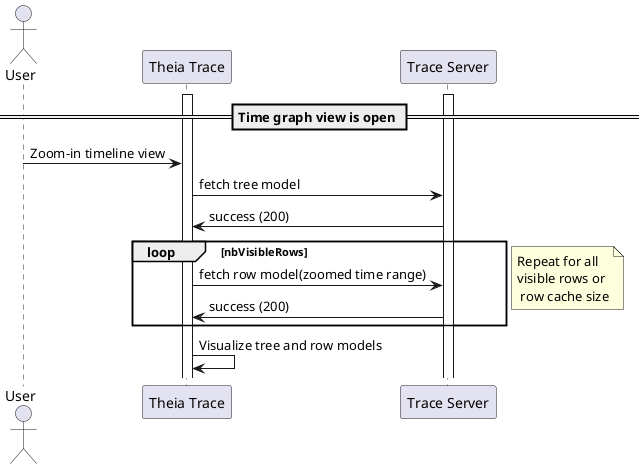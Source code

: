 @startuml
== Time graph view is open ==
actor User
activate "Theia Trace"
activate "Trace Server"
User -> "Theia Trace": Zoom-in timeline view
"Theia Trace" -> "Trace Server": fetch tree model
"Trace Server" -> "Theia Trace": success (200)
loop nbVisibleRows
"Theia Trace" -> "Trace Server": fetch row model(zoomed time range)
"Trace Server" -> "Theia Trace": success (200)
end
note right: Repeat for all \nvisible rows or \n row cache size
"Theia Trace" -> "Theia Trace": Visualize tree and row models
@enduml